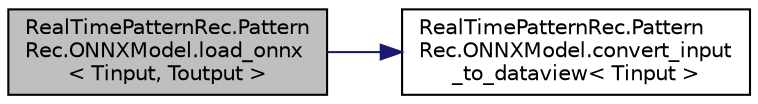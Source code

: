 digraph "RealTimePatternRec.PatternRec.ONNXModel.load_onnx&lt; Tinput, Toutput &gt;"
{
 // LATEX_PDF_SIZE
  edge [fontname="Helvetica",fontsize="10",labelfontname="Helvetica",labelfontsize="10"];
  node [fontname="Helvetica",fontsize="10",shape=record];
  rankdir="LR";
  Node1 [label="RealTimePatternRec.Pattern\lRec.ONNXModel.load_onnx\l\< Tinput, Toutput \>",height=0.2,width=0.4,color="black", fillcolor="grey75", style="filled", fontcolor="black",tooltip="Load the ONNX model"];
  Node1 -> Node2 [color="midnightblue",fontsize="10",style="solid",fontname="Helvetica"];
  Node2 [label="RealTimePatternRec.Pattern\lRec.ONNXModel.convert_input\l_to_dataview\< Tinput \>",height=0.2,width=0.4,color="black", fillcolor="white", style="filled",URL="$class_real_time_pattern_rec_1_1_pattern_rec_1_1_o_n_n_x_model.html#a4d80dcd0e7a7172356614698d2495951",tooltip="Transforms primitive type input array to dataview matching the required input schema definition"];
}
